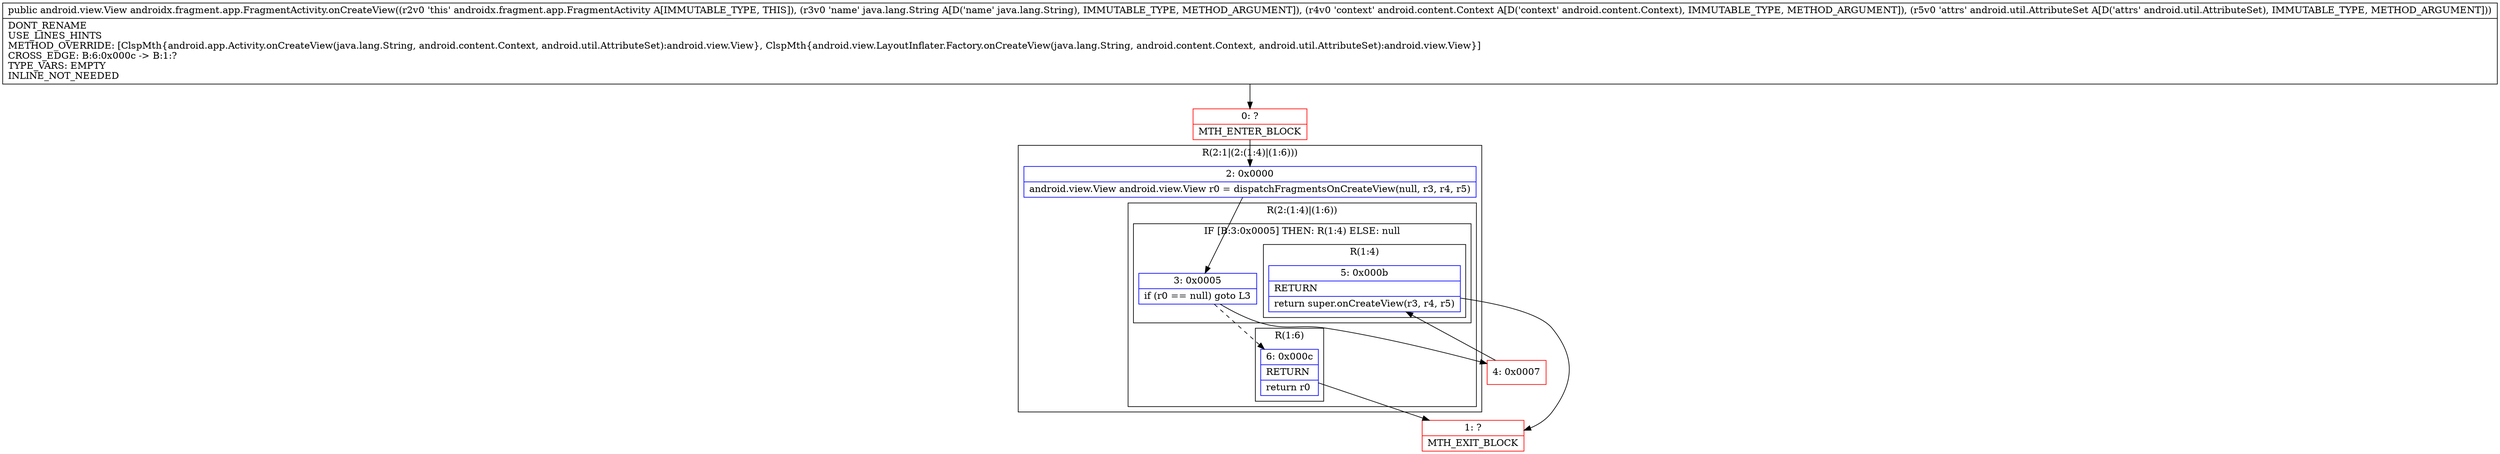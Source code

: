digraph "CFG forandroidx.fragment.app.FragmentActivity.onCreateView(Ljava\/lang\/String;Landroid\/content\/Context;Landroid\/util\/AttributeSet;)Landroid\/view\/View;" {
subgraph cluster_Region_988648025 {
label = "R(2:1|(2:(1:4)|(1:6)))";
node [shape=record,color=blue];
Node_2 [shape=record,label="{2\:\ 0x0000|android.view.View android.view.View r0 = dispatchFragmentsOnCreateView(null, r3, r4, r5)\l}"];
subgraph cluster_Region_604748392 {
label = "R(2:(1:4)|(1:6))";
node [shape=record,color=blue];
subgraph cluster_IfRegion_2025477387 {
label = "IF [B:3:0x0005] THEN: R(1:4) ELSE: null";
node [shape=record,color=blue];
Node_3 [shape=record,label="{3\:\ 0x0005|if (r0 == null) goto L3\l}"];
subgraph cluster_Region_1182548569 {
label = "R(1:4)";
node [shape=record,color=blue];
Node_5 [shape=record,label="{5\:\ 0x000b|RETURN\l|return super.onCreateView(r3, r4, r5)\l}"];
}
}
subgraph cluster_Region_971891471 {
label = "R(1:6)";
node [shape=record,color=blue];
Node_6 [shape=record,label="{6\:\ 0x000c|RETURN\l|return r0\l}"];
}
}
}
Node_0 [shape=record,color=red,label="{0\:\ ?|MTH_ENTER_BLOCK\l}"];
Node_4 [shape=record,color=red,label="{4\:\ 0x0007}"];
Node_1 [shape=record,color=red,label="{1\:\ ?|MTH_EXIT_BLOCK\l}"];
MethodNode[shape=record,label="{public android.view.View androidx.fragment.app.FragmentActivity.onCreateView((r2v0 'this' androidx.fragment.app.FragmentActivity A[IMMUTABLE_TYPE, THIS]), (r3v0 'name' java.lang.String A[D('name' java.lang.String), IMMUTABLE_TYPE, METHOD_ARGUMENT]), (r4v0 'context' android.content.Context A[D('context' android.content.Context), IMMUTABLE_TYPE, METHOD_ARGUMENT]), (r5v0 'attrs' android.util.AttributeSet A[D('attrs' android.util.AttributeSet), IMMUTABLE_TYPE, METHOD_ARGUMENT]))  | DONT_RENAME\lUSE_LINES_HINTS\lMETHOD_OVERRIDE: [ClspMth\{android.app.Activity.onCreateView(java.lang.String, android.content.Context, android.util.AttributeSet):android.view.View\}, ClspMth\{android.view.LayoutInflater.Factory.onCreateView(java.lang.String, android.content.Context, android.util.AttributeSet):android.view.View\}]\lCROSS_EDGE: B:6:0x000c \-\> B:1:?\lTYPE_VARS: EMPTY\lINLINE_NOT_NEEDED\l}"];
MethodNode -> Node_0;Node_2 -> Node_3;
Node_3 -> Node_4;
Node_3 -> Node_6[style=dashed];
Node_5 -> Node_1;
Node_6 -> Node_1;
Node_0 -> Node_2;
Node_4 -> Node_5;
}

